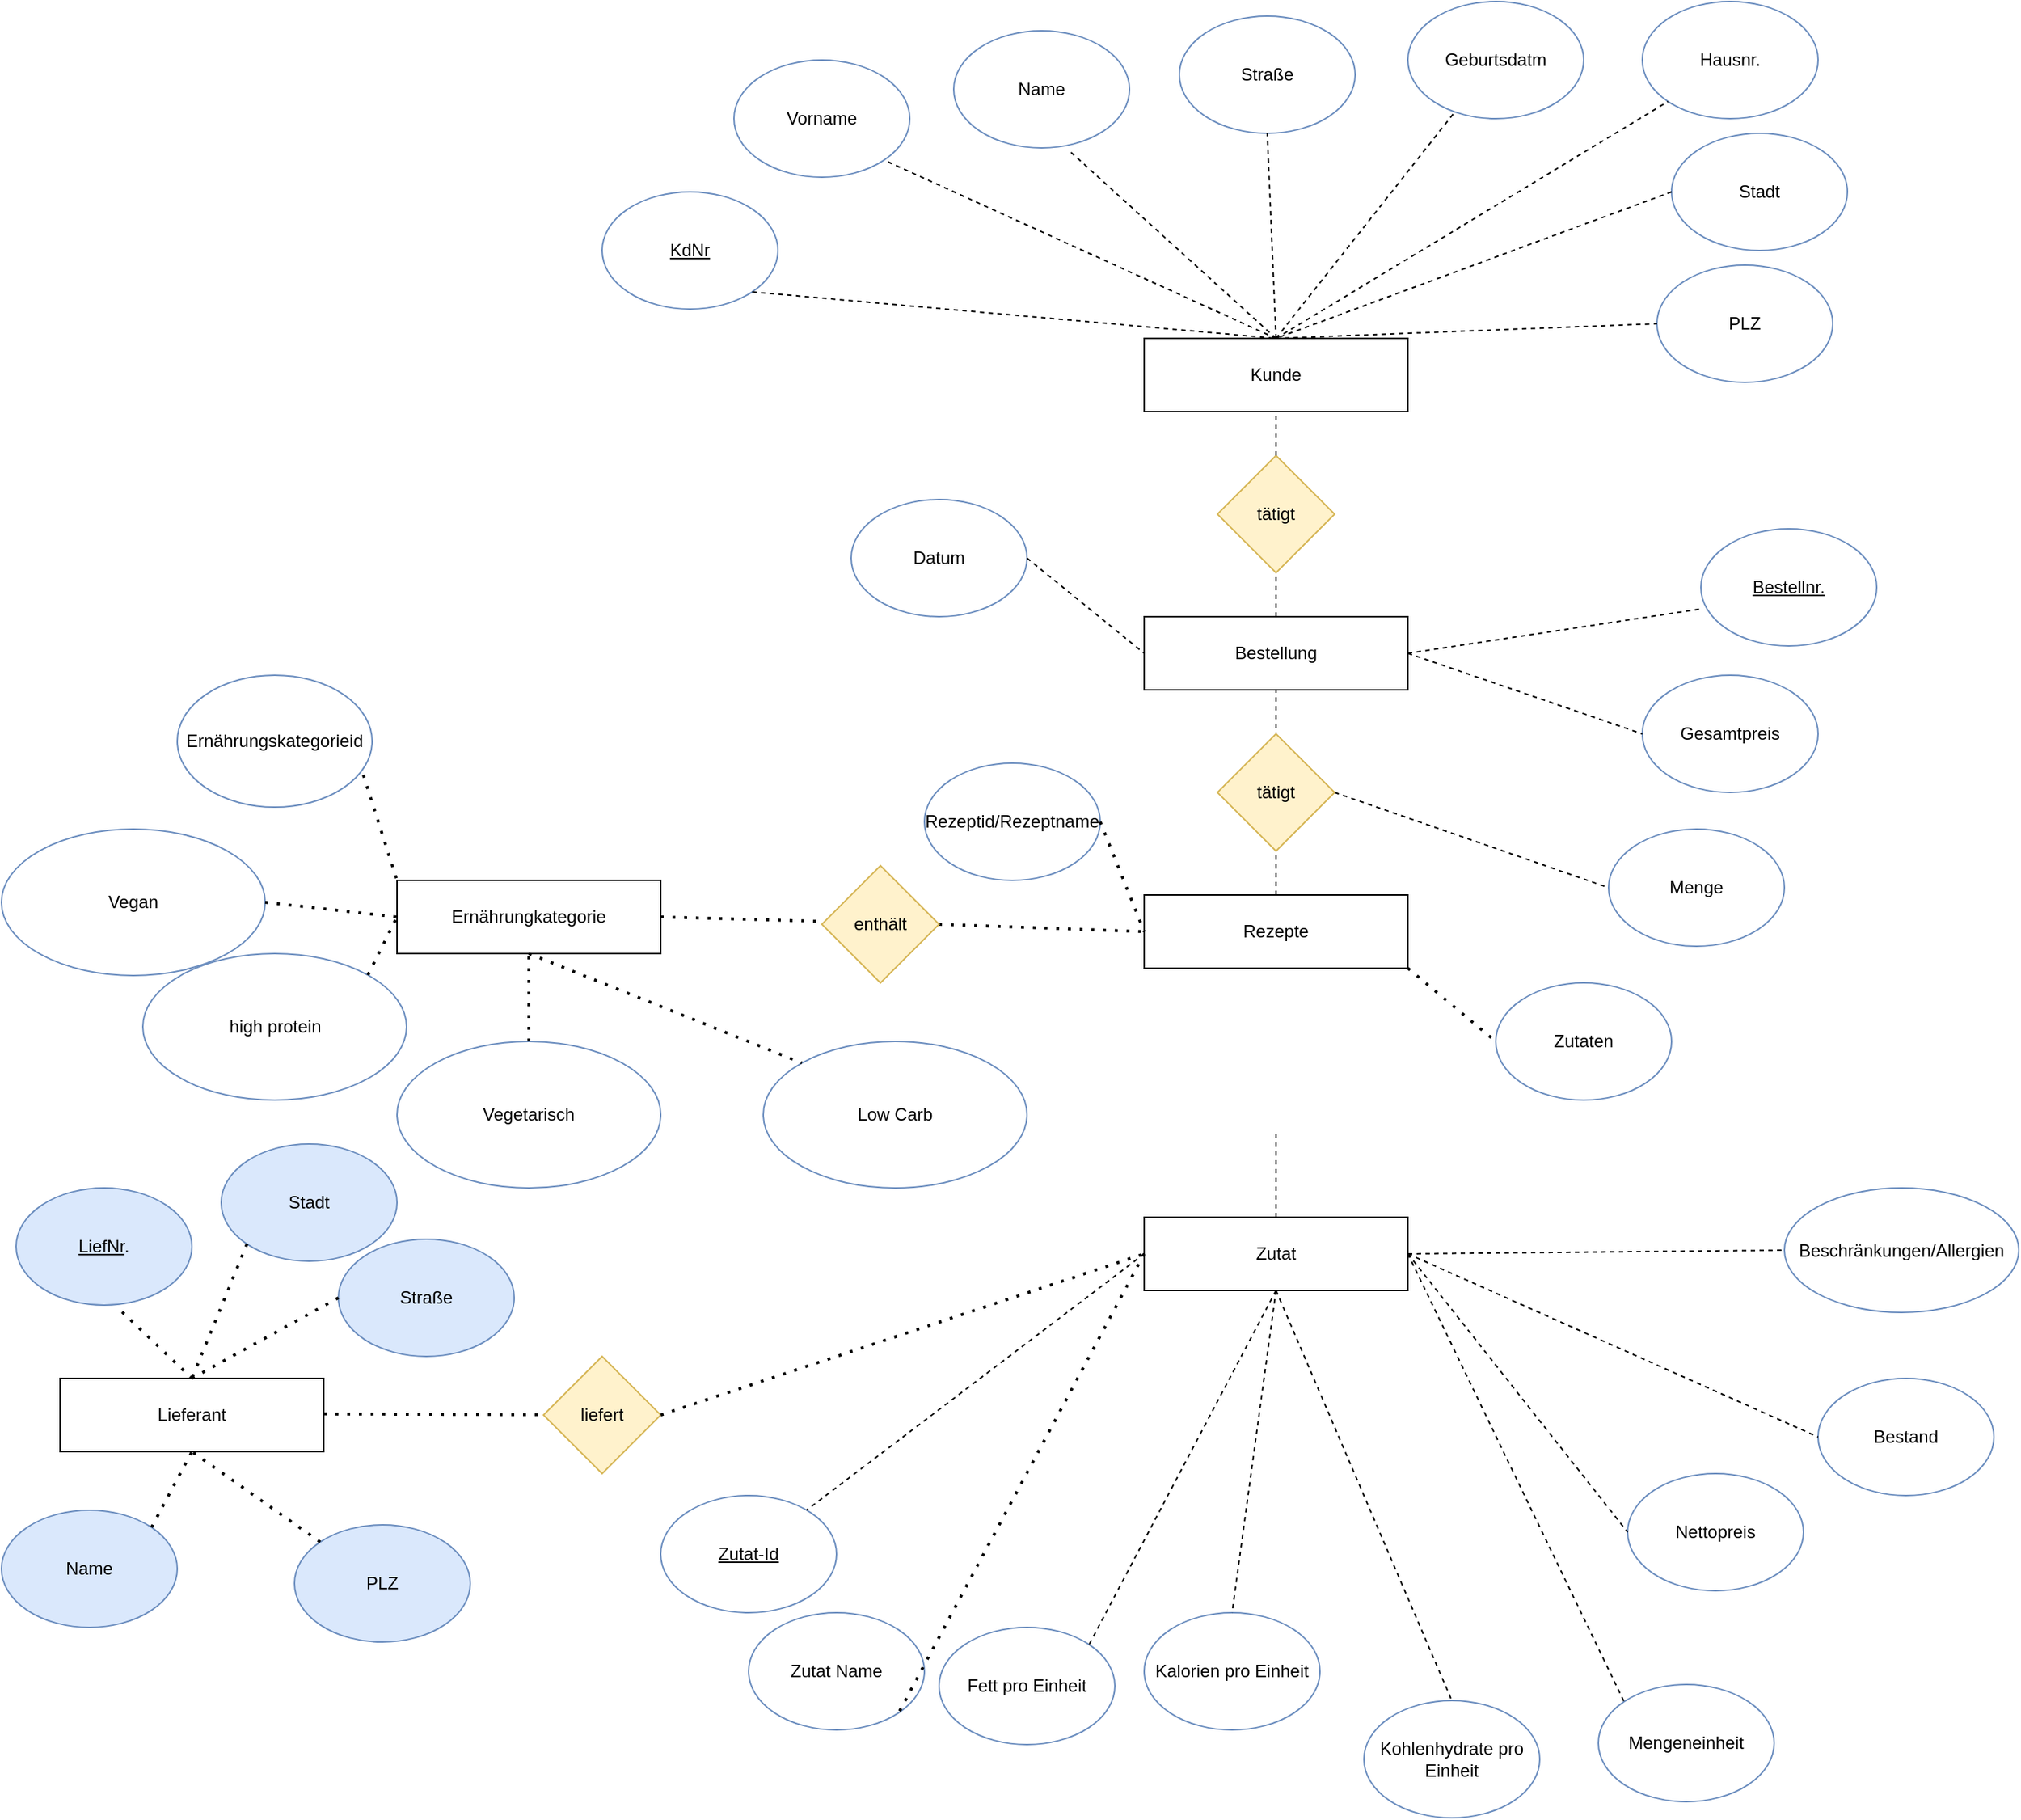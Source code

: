 <mxfile version="15.5.8" type="github">
  <diagram id="iYXTh_BV50-DcyyvD-VH" name="Page-1">
    <mxGraphModel dx="2530" dy="727" grid="1" gridSize="10" guides="1" tooltips="1" connect="1" arrows="1" fold="1" page="1" pageScale="1" pageWidth="827" pageHeight="1169" math="0" shadow="0">
      <root>
        <mxCell id="0" />
        <mxCell id="1" parent="0" />
        <mxCell id="gF4w-Wv8mVssBSiLtG0P-1" value="Kunde" style="rounded=0;whiteSpace=wrap;html=1;" parent="1" vertex="1">
          <mxGeometry x="390" y="250" width="180" height="50" as="geometry" />
        </mxCell>
        <mxCell id="gF4w-Wv8mVssBSiLtG0P-2" value="&lt;u&gt;KdNr&lt;/u&gt;" style="ellipse;whiteSpace=wrap;html=1;fillColor=none;strokeColor=#6c8ebf;" parent="1" vertex="1">
          <mxGeometry x="20" y="150" width="120" height="80" as="geometry" />
        </mxCell>
        <mxCell id="gF4w-Wv8mVssBSiLtG0P-3" value="" style="endArrow=none;dashed=1;html=1;rounded=0;entryX=0.5;entryY=0;entryDx=0;entryDy=0;exitX=1;exitY=1;exitDx=0;exitDy=0;" parent="1" source="gF4w-Wv8mVssBSiLtG0P-2" target="gF4w-Wv8mVssBSiLtG0P-1" edge="1">
          <mxGeometry width="50" height="50" relative="1" as="geometry">
            <mxPoint x="300" y="140" as="sourcePoint" />
            <mxPoint x="300" y="210" as="targetPoint" />
          </mxGeometry>
        </mxCell>
        <mxCell id="RwKmN7ryFgWnyT84SK3E-1" value="Vorname" style="ellipse;whiteSpace=wrap;html=1;fillColor=none;strokeColor=#6c8ebf;" parent="1" vertex="1">
          <mxGeometry x="110" y="60" width="120" height="80" as="geometry" />
        </mxCell>
        <mxCell id="RwKmN7ryFgWnyT84SK3E-2" value="Name" style="ellipse;whiteSpace=wrap;html=1;fillColor=none;strokeColor=#6c8ebf;" parent="1" vertex="1">
          <mxGeometry x="260" y="40" width="120" height="80" as="geometry" />
        </mxCell>
        <mxCell id="RwKmN7ryFgWnyT84SK3E-3" value="Straße" style="ellipse;whiteSpace=wrap;html=1;fillColor=none;strokeColor=#6c8ebf;" parent="1" vertex="1">
          <mxGeometry x="414" y="30" width="120" height="80" as="geometry" />
        </mxCell>
        <mxCell id="RwKmN7ryFgWnyT84SK3E-4" value="Geburtsdatm" style="ellipse;whiteSpace=wrap;html=1;fillColor=none;strokeColor=#6c8ebf;" parent="1" vertex="1">
          <mxGeometry x="570" y="20" width="120" height="80" as="geometry" />
        </mxCell>
        <mxCell id="RwKmN7ryFgWnyT84SK3E-5" value="Hausnr." style="ellipse;whiteSpace=wrap;html=1;fillColor=none;strokeColor=#6c8ebf;" parent="1" vertex="1">
          <mxGeometry x="730" y="20" width="120" height="80" as="geometry" />
        </mxCell>
        <mxCell id="RwKmN7ryFgWnyT84SK3E-6" value="PLZ" style="ellipse;whiteSpace=wrap;html=1;fillColor=none;strokeColor=#6c8ebf;" parent="1" vertex="1">
          <mxGeometry x="740" y="200" width="120" height="80" as="geometry" />
        </mxCell>
        <mxCell id="RwKmN7ryFgWnyT84SK3E-7" value="Stadt" style="ellipse;whiteSpace=wrap;html=1;fillColor=none;strokeColor=#6c8ebf;" parent="1" vertex="1">
          <mxGeometry x="750" y="110" width="120" height="80" as="geometry" />
        </mxCell>
        <mxCell id="RwKmN7ryFgWnyT84SK3E-8" value="" style="endArrow=none;dashed=1;html=1;rounded=0;entryX=1;entryY=1;entryDx=0;entryDy=0;exitX=0.5;exitY=0;exitDx=0;exitDy=0;" parent="1" source="gF4w-Wv8mVssBSiLtG0P-1" target="RwKmN7ryFgWnyT84SK3E-1" edge="1">
          <mxGeometry width="50" height="50" relative="1" as="geometry">
            <mxPoint x="400" y="220" as="sourcePoint" />
            <mxPoint x="450" y="170" as="targetPoint" />
          </mxGeometry>
        </mxCell>
        <mxCell id="RwKmN7ryFgWnyT84SK3E-9" value="" style="endArrow=none;dashed=1;html=1;rounded=0;entryX=0.652;entryY=1.017;entryDx=0;entryDy=0;exitX=0.5;exitY=0;exitDx=0;exitDy=0;entryPerimeter=0;" parent="1" source="gF4w-Wv8mVssBSiLtG0P-1" target="RwKmN7ryFgWnyT84SK3E-2" edge="1">
          <mxGeometry width="50" height="50" relative="1" as="geometry">
            <mxPoint x="537.57" y="221.72" as="sourcePoint" />
            <mxPoint x="339.996" y="110.004" as="targetPoint" />
          </mxGeometry>
        </mxCell>
        <mxCell id="RwKmN7ryFgWnyT84SK3E-10" value="" style="endArrow=none;dashed=1;html=1;rounded=0;entryX=0.5;entryY=1;entryDx=0;entryDy=0;exitX=0.5;exitY=0;exitDx=0;exitDy=0;" parent="1" source="gF4w-Wv8mVssBSiLtG0P-1" target="RwKmN7ryFgWnyT84SK3E-3" edge="1">
          <mxGeometry width="50" height="50" relative="1" as="geometry">
            <mxPoint x="470" y="230" as="sourcePoint" />
            <mxPoint x="272.426" y="158.284" as="targetPoint" />
          </mxGeometry>
        </mxCell>
        <mxCell id="RwKmN7ryFgWnyT84SK3E-11" value="" style="endArrow=none;dashed=1;html=1;rounded=0;exitX=0.5;exitY=0;exitDx=0;exitDy=0;" parent="1" source="gF4w-Wv8mVssBSiLtG0P-1" target="RwKmN7ryFgWnyT84SK3E-4" edge="1">
          <mxGeometry width="50" height="50" relative="1" as="geometry">
            <mxPoint x="510" y="250" as="sourcePoint" />
            <mxPoint x="282.426" y="168.284" as="targetPoint" />
          </mxGeometry>
        </mxCell>
        <mxCell id="RwKmN7ryFgWnyT84SK3E-12" value="" style="endArrow=none;dashed=1;html=1;rounded=0;entryX=0;entryY=1;entryDx=0;entryDy=0;" parent="1" target="RwKmN7ryFgWnyT84SK3E-5" edge="1">
          <mxGeometry width="50" height="50" relative="1" as="geometry">
            <mxPoint x="480" y="250" as="sourcePoint" />
            <mxPoint x="292.426" y="178.284" as="targetPoint" />
          </mxGeometry>
        </mxCell>
        <mxCell id="RwKmN7ryFgWnyT84SK3E-13" value="" style="endArrow=none;dashed=1;html=1;rounded=0;entryX=0.5;entryY=0;entryDx=0;entryDy=0;exitX=0;exitY=0.5;exitDx=0;exitDy=0;" parent="1" source="RwKmN7ryFgWnyT84SK3E-7" target="gF4w-Wv8mVssBSiLtG0P-1" edge="1">
          <mxGeometry width="50" height="50" relative="1" as="geometry">
            <mxPoint x="500" y="300" as="sourcePoint" />
            <mxPoint x="302.426" y="188.284" as="targetPoint" />
          </mxGeometry>
        </mxCell>
        <mxCell id="RwKmN7ryFgWnyT84SK3E-15" value="" style="endArrow=none;dashed=1;html=1;rounded=0;entryX=0;entryY=0.5;entryDx=0;entryDy=0;" parent="1" target="RwKmN7ryFgWnyT84SK3E-6" edge="1">
          <mxGeometry width="50" height="50" relative="1" as="geometry">
            <mxPoint x="480" y="250" as="sourcePoint" />
            <mxPoint x="490" y="180" as="targetPoint" />
          </mxGeometry>
        </mxCell>
        <mxCell id="RwKmN7ryFgWnyT84SK3E-18" value="tätigt" style="rhombus;whiteSpace=wrap;html=1;fillColor=#fff2cc;strokeColor=#d6b656;" parent="1" vertex="1">
          <mxGeometry x="440" y="330" width="80" height="80" as="geometry" />
        </mxCell>
        <mxCell id="RwKmN7ryFgWnyT84SK3E-20" value="" style="endArrow=none;dashed=1;html=1;rounded=0;entryX=0.5;entryY=1;entryDx=0;entryDy=0;exitX=0.5;exitY=0;exitDx=0;exitDy=0;" parent="1" source="RwKmN7ryFgWnyT84SK3E-18" target="gF4w-Wv8mVssBSiLtG0P-1" edge="1">
          <mxGeometry width="50" height="50" relative="1" as="geometry">
            <mxPoint x="400" y="360" as="sourcePoint" />
            <mxPoint x="450" y="310" as="targetPoint" />
          </mxGeometry>
        </mxCell>
        <mxCell id="RwKmN7ryFgWnyT84SK3E-22" value="Bestellung" style="rounded=0;whiteSpace=wrap;html=1;" parent="1" vertex="1">
          <mxGeometry x="390" y="440" width="180" height="50" as="geometry" />
        </mxCell>
        <mxCell id="RwKmN7ryFgWnyT84SK3E-23" value="Gesamtpreis" style="ellipse;whiteSpace=wrap;html=1;fillColor=none;strokeColor=#6c8ebf;" parent="1" vertex="1">
          <mxGeometry x="730" y="480" width="120" height="80" as="geometry" />
        </mxCell>
        <mxCell id="RwKmN7ryFgWnyT84SK3E-24" value="&lt;u&gt;Bestellnr.&lt;/u&gt;" style="ellipse;whiteSpace=wrap;html=1;fillColor=none;strokeColor=#6c8ebf;" parent="1" vertex="1">
          <mxGeometry x="770" y="380" width="120" height="80" as="geometry" />
        </mxCell>
        <mxCell id="RwKmN7ryFgWnyT84SK3E-25" value="Datum" style="ellipse;whiteSpace=wrap;html=1;fillColor=none;strokeColor=#6c8ebf;" parent="1" vertex="1">
          <mxGeometry x="190" y="360" width="120" height="80" as="geometry" />
        </mxCell>
        <mxCell id="RwKmN7ryFgWnyT84SK3E-26" value="" style="endArrow=none;dashed=1;html=1;rounded=0;entryX=0;entryY=0.5;entryDx=0;entryDy=0;exitX=1;exitY=0.5;exitDx=0;exitDy=0;" parent="1" source="RwKmN7ryFgWnyT84SK3E-25" target="RwKmN7ryFgWnyT84SK3E-22" edge="1">
          <mxGeometry width="50" height="50" relative="1" as="geometry">
            <mxPoint x="290" y="640" as="sourcePoint" />
            <mxPoint x="340" y="590" as="targetPoint" />
          </mxGeometry>
        </mxCell>
        <mxCell id="RwKmN7ryFgWnyT84SK3E-27" value="" style="endArrow=none;dashed=1;html=1;rounded=0;exitX=1;exitY=0.5;exitDx=0;exitDy=0;entryX=0.014;entryY=0.681;entryDx=0;entryDy=0;entryPerimeter=0;" parent="1" source="RwKmN7ryFgWnyT84SK3E-22" target="RwKmN7ryFgWnyT84SK3E-24" edge="1">
          <mxGeometry width="50" height="50" relative="1" as="geometry">
            <mxPoint x="620" y="560" as="sourcePoint" />
            <mxPoint x="670" y="510" as="targetPoint" />
          </mxGeometry>
        </mxCell>
        <mxCell id="RwKmN7ryFgWnyT84SK3E-28" value="" style="endArrow=none;dashed=1;html=1;rounded=0;exitX=1;exitY=0.5;exitDx=0;exitDy=0;entryX=0;entryY=0.5;entryDx=0;entryDy=0;" parent="1" source="RwKmN7ryFgWnyT84SK3E-22" target="RwKmN7ryFgWnyT84SK3E-23" edge="1">
          <mxGeometry width="50" height="50" relative="1" as="geometry">
            <mxPoint x="620" y="650" as="sourcePoint" />
            <mxPoint x="670" y="600" as="targetPoint" />
          </mxGeometry>
        </mxCell>
        <mxCell id="RwKmN7ryFgWnyT84SK3E-29" value="" style="endArrow=none;dashed=1;html=1;rounded=0;entryX=0.5;entryY=1;entryDx=0;entryDy=0;exitX=0.5;exitY=0;exitDx=0;exitDy=0;" parent="1" source="RwKmN7ryFgWnyT84SK3E-22" target="RwKmN7ryFgWnyT84SK3E-18" edge="1">
          <mxGeometry width="50" height="50" relative="1" as="geometry">
            <mxPoint x="460" y="520" as="sourcePoint" />
            <mxPoint x="510" y="470" as="targetPoint" />
          </mxGeometry>
        </mxCell>
        <mxCell id="RwKmN7ryFgWnyT84SK3E-33" value="Menge" style="ellipse;whiteSpace=wrap;html=1;fillColor=none;strokeColor=#6c8ebf;" parent="1" vertex="1">
          <mxGeometry x="707" y="585" width="120" height="80" as="geometry" />
        </mxCell>
        <mxCell id="RwKmN7ryFgWnyT84SK3E-34" value="" style="endArrow=none;dashed=1;html=1;rounded=0;exitX=1;exitY=0.5;exitDx=0;exitDy=0;entryX=0;entryY=0.5;entryDx=0;entryDy=0;" parent="1" source="3o8ierWcC-Uhl643SZl8-1" target="RwKmN7ryFgWnyT84SK3E-33" edge="1">
          <mxGeometry width="50" height="50" relative="1" as="geometry">
            <mxPoint x="590" y="770" as="sourcePoint" />
            <mxPoint x="640" y="720" as="targetPoint" />
          </mxGeometry>
        </mxCell>
        <mxCell id="RwKmN7ryFgWnyT84SK3E-35" value="" style="endArrow=none;dashed=1;html=1;rounded=0;entryX=0.5;entryY=1;entryDx=0;entryDy=0;exitX=0.5;exitY=0;exitDx=0;exitDy=0;" parent="1" source="oI25mclYty0E_CSdDh5p-29" target="RwKmN7ryFgWnyT84SK3E-22" edge="1">
          <mxGeometry width="50" height="50" relative="1" as="geometry">
            <mxPoint x="480" y="850" as="sourcePoint" />
            <mxPoint x="500" y="620" as="targetPoint" />
          </mxGeometry>
        </mxCell>
        <mxCell id="RwKmN7ryFgWnyT84SK3E-36" value="Zutat" style="rounded=0;whiteSpace=wrap;html=1;" parent="1" vertex="1">
          <mxGeometry x="390" y="850" width="180" height="50" as="geometry" />
        </mxCell>
        <mxCell id="RwKmN7ryFgWnyT84SK3E-37" value="" style="endArrow=none;dashed=1;html=1;rounded=0;entryX=0.5;entryY=1;entryDx=0;entryDy=0;exitX=0.5;exitY=0;exitDx=0;exitDy=0;" parent="1" source="RwKmN7ryFgWnyT84SK3E-36" edge="1">
          <mxGeometry width="50" height="50" relative="1" as="geometry">
            <mxPoint x="360" y="830" as="sourcePoint" />
            <mxPoint x="480" y="790" as="targetPoint" />
          </mxGeometry>
        </mxCell>
        <mxCell id="RwKmN7ryFgWnyT84SK3E-38" value="Bestand&lt;span style=&quot;color: rgba(0 , 0 , 0 , 0) ; font-family: monospace ; font-size: 0px&quot;&gt;%3CmxGraphModel%3E%3Croot%3E%3CmxCell%20id%3D%220%22%2F%3E%3CmxCell%20id%3D%221%22%20parent%3D%220%22%2F%3E%3CmxCell%20id%3D%222%22%20value%3D%22Menge%22%20style%3D%22ellipse%3BwhiteSpace%3Dwrap%3Bhtml%3D1%3B%22%20vertex%3D%221%22%20parent%3D%221%22%3E%3CmxGeometry%20x%3D%22690%22%20y%3D%22660%22%20width%3D%22120%22%20height%3D%2280%22%20as%3D%22geometry%22%2F%3E%3C%2FmxCell%3E%3C%2Froot%3E%3C%2FmxGraphModel%3E&lt;/span&gt;&lt;span style=&quot;color: rgba(0 , 0 , 0 , 0) ; font-family: monospace ; font-size: 0px&quot;&gt;%3CmxGraphModel%3E%3Croot%3E%3CmxCell%20id%3D%220%22%2F%3E%3CmxCell%20id%3D%221%22%20parent%3D%220%22%2F%3E%3CmxCell%20id%3D%222%22%20value%3D%22Menge%22%20style%3D%22ellipse%3BwhiteSpace%3Dwrap%3Bhtml%3D1%3B%22%20vertex%3D%221%22%20parent%3D%221%22%3E%3CmxGeometry%20x%3D%22690%22%20y%3D%22660%22%20width%3D%22120%22%20height%3D%2280%22%20as%3D%22geometry%22%2F%3E%3C%2FmxCell%3E%3C%2Froot%3E%3C%2FmxGraphModel%3E&lt;/span&gt;" style="ellipse;whiteSpace=wrap;html=1;fillColor=none;strokeColor=#6c8ebf;" parent="1" vertex="1">
          <mxGeometry x="850" y="960" width="120" height="80" as="geometry" />
        </mxCell>
        <mxCell id="RwKmN7ryFgWnyT84SK3E-39" value="Nettopreis&lt;span style=&quot;color: rgba(0 , 0 , 0 , 0) ; font-family: monospace ; font-size: 0px&quot;&gt;%3CmxGraphModel%3E%3Croot%3E%3CmxCell%20id%3D%220%22%2F%3E%3CmxCell%20id%3D%221%22%20parent%3D%220%22%2F%3E%3CmxCell%20id%3D%222%22%20value%3D%22Menge%22%20style%3D%22ellipse%3BwhiteSpace%3Dwrap%3Bhtml%3D1%3B%22%20vertex%3D%221%22%20parent%3D%221%22%3E%3CmxGeometry%20x%3D%22690%22%20y%3D%22660%22%20width%3D%22120%22%20height%3D%2280%22%20as%3D%22geometry%22%2F%3E%3C%2FmxCell%3E%3C%2Froot%3E%3C%2FmxGraphModel%3E&lt;/span&gt;" style="ellipse;whiteSpace=wrap;html=1;fillColor=none;strokeColor=#6c8ebf;" parent="1" vertex="1">
          <mxGeometry x="720" y="1025" width="120" height="80" as="geometry" />
        </mxCell>
        <mxCell id="RwKmN7ryFgWnyT84SK3E-40" value="Mengeneinheit" style="ellipse;whiteSpace=wrap;html=1;fillColor=none;strokeColor=#6c8ebf;" parent="1" vertex="1">
          <mxGeometry x="700" y="1169" width="120" height="80" as="geometry" />
        </mxCell>
        <mxCell id="RwKmN7ryFgWnyT84SK3E-41" value="Kohlenhydrate pro Einheit" style="ellipse;whiteSpace=wrap;html=1;fillColor=none;strokeColor=#6c8ebf;" parent="1" vertex="1">
          <mxGeometry x="540" y="1180" width="120" height="80" as="geometry" />
        </mxCell>
        <mxCell id="RwKmN7ryFgWnyT84SK3E-42" value="Kalorien pro Einheit" style="ellipse;whiteSpace=wrap;html=1;fillColor=none;strokeColor=#6c8ebf;" parent="1" vertex="1">
          <mxGeometry x="390" y="1120" width="120" height="80" as="geometry" />
        </mxCell>
        <mxCell id="RwKmN7ryFgWnyT84SK3E-43" value="Fett pro Einheit" style="ellipse;whiteSpace=wrap;html=1;fillColor=none;strokeColor=#6c8ebf;" parent="1" vertex="1">
          <mxGeometry x="250" y="1130" width="120" height="80" as="geometry" />
        </mxCell>
        <mxCell id="RwKmN7ryFgWnyT84SK3E-44" value="Zutat Name" style="ellipse;whiteSpace=wrap;html=1;fillColor=none;strokeColor=#6c8ebf;" parent="1" vertex="1">
          <mxGeometry x="120" y="1120" width="120" height="80" as="geometry" />
        </mxCell>
        <mxCell id="RwKmN7ryFgWnyT84SK3E-45" value="&lt;u&gt;Zutat-Id&lt;/u&gt;" style="ellipse;whiteSpace=wrap;html=1;fillColor=none;strokeColor=#6c8ebf;" parent="1" vertex="1">
          <mxGeometry x="60" y="1040" width="120" height="80" as="geometry" />
        </mxCell>
        <mxCell id="oI25mclYty0E_CSdDh5p-1" value="" style="endArrow=none;dashed=1;html=1;rounded=0;exitX=1;exitY=0.5;exitDx=0;exitDy=0;entryX=0;entryY=0.5;entryDx=0;entryDy=0;" parent="1" source="RwKmN7ryFgWnyT84SK3E-36" target="RwKmN7ryFgWnyT84SK3E-38" edge="1">
          <mxGeometry width="50" height="50" relative="1" as="geometry">
            <mxPoint x="530" y="760" as="sourcePoint" />
            <mxPoint x="700" y="760" as="targetPoint" />
          </mxGeometry>
        </mxCell>
        <mxCell id="oI25mclYty0E_CSdDh5p-2" value="" style="endArrow=none;dashed=1;html=1;rounded=0;exitX=1;exitY=0.5;exitDx=0;exitDy=0;entryX=0;entryY=0.5;entryDx=0;entryDy=0;" parent="1" source="RwKmN7ryFgWnyT84SK3E-36" target="RwKmN7ryFgWnyT84SK3E-39" edge="1">
          <mxGeometry width="50" height="50" relative="1" as="geometry">
            <mxPoint x="580" y="885" as="sourcePoint" />
            <mxPoint x="700" y="885" as="targetPoint" />
          </mxGeometry>
        </mxCell>
        <mxCell id="oI25mclYty0E_CSdDh5p-3" value="" style="endArrow=none;dashed=1;html=1;rounded=0;exitX=1;exitY=0.5;exitDx=0;exitDy=0;entryX=0;entryY=0;entryDx=0;entryDy=0;" parent="1" source="RwKmN7ryFgWnyT84SK3E-36" target="RwKmN7ryFgWnyT84SK3E-40" edge="1">
          <mxGeometry width="50" height="50" relative="1" as="geometry">
            <mxPoint x="590" y="895" as="sourcePoint" />
            <mxPoint x="710" y="895" as="targetPoint" />
          </mxGeometry>
        </mxCell>
        <mxCell id="oI25mclYty0E_CSdDh5p-4" value="" style="endArrow=none;dashed=1;html=1;rounded=0;entryX=0.5;entryY=0;entryDx=0;entryDy=0;" parent="1" target="RwKmN7ryFgWnyT84SK3E-41" edge="1">
          <mxGeometry width="50" height="50" relative="1" as="geometry">
            <mxPoint x="480" y="900" as="sourcePoint" />
            <mxPoint x="590" y="1060" as="targetPoint" />
          </mxGeometry>
        </mxCell>
        <mxCell id="oI25mclYty0E_CSdDh5p-5" value="" style="endArrow=none;dashed=1;html=1;dashPattern=1 3;strokeWidth=2;rounded=0;entryX=1;entryY=1;entryDx=0;entryDy=0;exitX=0;exitY=0.5;exitDx=0;exitDy=0;" parent="1" source="RwKmN7ryFgWnyT84SK3E-36" target="RwKmN7ryFgWnyT84SK3E-44" edge="1">
          <mxGeometry width="50" height="50" relative="1" as="geometry">
            <mxPoint x="330" y="860" as="sourcePoint" />
            <mxPoint x="380" y="810" as="targetPoint" />
          </mxGeometry>
        </mxCell>
        <mxCell id="oI25mclYty0E_CSdDh5p-6" value="" style="endArrow=none;dashed=1;html=1;rounded=0;exitX=0;exitY=0.5;exitDx=0;exitDy=0;" parent="1" source="RwKmN7ryFgWnyT84SK3E-36" target="RwKmN7ryFgWnyT84SK3E-45" edge="1">
          <mxGeometry width="50" height="50" relative="1" as="geometry">
            <mxPoint x="610" y="915" as="sourcePoint" />
            <mxPoint x="730" y="915" as="targetPoint" />
          </mxGeometry>
        </mxCell>
        <mxCell id="oI25mclYty0E_CSdDh5p-7" value="" style="endArrow=none;dashed=1;html=1;rounded=0;exitX=0.5;exitY=1;exitDx=0;exitDy=0;entryX=0.5;entryY=0;entryDx=0;entryDy=0;" parent="1" source="RwKmN7ryFgWnyT84SK3E-36" target="RwKmN7ryFgWnyT84SK3E-42" edge="1">
          <mxGeometry width="50" height="50" relative="1" as="geometry">
            <mxPoint x="620" y="925" as="sourcePoint" />
            <mxPoint x="480" y="1070" as="targetPoint" />
            <Array as="points" />
          </mxGeometry>
        </mxCell>
        <mxCell id="oI25mclYty0E_CSdDh5p-8" value="" style="endArrow=none;dashed=1;html=1;rounded=0;exitX=0.5;exitY=1;exitDx=0;exitDy=0;entryX=1;entryY=0;entryDx=0;entryDy=0;" parent="1" source="RwKmN7ryFgWnyT84SK3E-36" target="RwKmN7ryFgWnyT84SK3E-43" edge="1">
          <mxGeometry width="50" height="50" relative="1" as="geometry">
            <mxPoint x="630" y="935" as="sourcePoint" />
            <mxPoint x="750" y="935" as="targetPoint" />
          </mxGeometry>
        </mxCell>
        <mxCell id="oI25mclYty0E_CSdDh5p-9" value="Lieferant" style="rounded=0;whiteSpace=wrap;html=1;" parent="1" vertex="1">
          <mxGeometry x="-350" y="960" width="180" height="50" as="geometry" />
        </mxCell>
        <mxCell id="oI25mclYty0E_CSdDh5p-11" value="&lt;u&gt;LiefNr&lt;/u&gt;." style="ellipse;whiteSpace=wrap;html=1;fillColor=#dae8fc;strokeColor=#6c8ebf;" parent="1" vertex="1">
          <mxGeometry x="-380" y="830" width="120" height="80" as="geometry" />
        </mxCell>
        <mxCell id="oI25mclYty0E_CSdDh5p-12" value="Name" style="ellipse;whiteSpace=wrap;html=1;fillColor=#dae8fc;strokeColor=#6c8ebf;" parent="1" vertex="1">
          <mxGeometry x="-390" y="1050" width="120" height="80" as="geometry" />
        </mxCell>
        <mxCell id="oI25mclYty0E_CSdDh5p-13" value="PLZ" style="ellipse;whiteSpace=wrap;html=1;fillColor=#dae8fc;strokeColor=#6c8ebf;" parent="1" vertex="1">
          <mxGeometry x="-190" y="1060" width="120" height="80" as="geometry" />
        </mxCell>
        <mxCell id="oI25mclYty0E_CSdDh5p-15" value="Straße" style="ellipse;whiteSpace=wrap;html=1;fillColor=#dae8fc;strokeColor=#6c8ebf;" parent="1" vertex="1">
          <mxGeometry x="-160" y="865" width="120" height="80" as="geometry" />
        </mxCell>
        <mxCell id="oI25mclYty0E_CSdDh5p-16" value="Stadt" style="ellipse;whiteSpace=wrap;html=1;fillColor=#dae8fc;strokeColor=#6c8ebf;" parent="1" vertex="1">
          <mxGeometry x="-240" y="800" width="120" height="80" as="geometry" />
        </mxCell>
        <mxCell id="oI25mclYty0E_CSdDh5p-17" value="liefert" style="rhombus;whiteSpace=wrap;html=1;fillColor=#fff2cc;strokeColor=#d6b656;" parent="1" vertex="1">
          <mxGeometry x="-20" y="945" width="80" height="80" as="geometry" />
        </mxCell>
        <mxCell id="oI25mclYty0E_CSdDh5p-18" value="" style="endArrow=none;dashed=1;html=1;dashPattern=1 3;strokeWidth=2;rounded=0;entryX=0;entryY=0.5;entryDx=0;entryDy=0;exitX=1;exitY=0.5;exitDx=0;exitDy=0;" parent="1" source="oI25mclYty0E_CSdDh5p-17" target="RwKmN7ryFgWnyT84SK3E-36" edge="1">
          <mxGeometry width="50" height="50" relative="1" as="geometry">
            <mxPoint x="210" y="875" as="sourcePoint" />
            <mxPoint x="320" y="870" as="targetPoint" />
          </mxGeometry>
        </mxCell>
        <mxCell id="oI25mclYty0E_CSdDh5p-19" value="" style="endArrow=none;dashed=1;html=1;dashPattern=1 3;strokeWidth=2;rounded=0;exitX=1;exitY=0.5;exitDx=0;exitDy=0;" parent="1" edge="1">
          <mxGeometry width="50" height="50" relative="1" as="geometry">
            <mxPoint x="-170" y="984.29" as="sourcePoint" />
            <mxPoint x="-20" y="984.79" as="targetPoint" />
          </mxGeometry>
        </mxCell>
        <mxCell id="oI25mclYty0E_CSdDh5p-20" value="" style="endArrow=none;dashed=1;html=1;dashPattern=1 3;strokeWidth=2;rounded=0;exitX=0.603;exitY=1.058;exitDx=0;exitDy=0;exitPerimeter=0;entryX=0.5;entryY=0;entryDx=0;entryDy=0;" parent="1" source="oI25mclYty0E_CSdDh5p-11" target="oI25mclYty0E_CSdDh5p-9" edge="1">
          <mxGeometry width="50" height="50" relative="1" as="geometry">
            <mxPoint x="-300" y="970" as="sourcePoint" />
            <mxPoint x="-250" y="920" as="targetPoint" />
          </mxGeometry>
        </mxCell>
        <mxCell id="oI25mclYty0E_CSdDh5p-21" value="" style="endArrow=none;dashed=1;html=1;dashPattern=1 3;strokeWidth=2;rounded=0;exitX=0;exitY=1;exitDx=0;exitDy=0;entryX=0.5;entryY=0;entryDx=0;entryDy=0;" parent="1" source="oI25mclYty0E_CSdDh5p-16" target="oI25mclYty0E_CSdDh5p-9" edge="1">
          <mxGeometry width="50" height="50" relative="1" as="geometry">
            <mxPoint x="-297.64" y="924.64" as="sourcePoint" />
            <mxPoint x="-250" y="960" as="targetPoint" />
          </mxGeometry>
        </mxCell>
        <mxCell id="oI25mclYty0E_CSdDh5p-22" value="" style="endArrow=none;dashed=1;html=1;dashPattern=1 3;strokeWidth=2;rounded=0;exitX=0;exitY=0.5;exitDx=0;exitDy=0;entryX=0.5;entryY=0;entryDx=0;entryDy=0;" parent="1" source="oI25mclYty0E_CSdDh5p-15" target="oI25mclYty0E_CSdDh5p-9" edge="1">
          <mxGeometry width="50" height="50" relative="1" as="geometry">
            <mxPoint x="-212.426" y="878.284" as="sourcePoint" />
            <mxPoint x="-250" y="970" as="targetPoint" />
          </mxGeometry>
        </mxCell>
        <mxCell id="oI25mclYty0E_CSdDh5p-23" value="" style="endArrow=none;dashed=1;html=1;dashPattern=1 3;strokeWidth=2;rounded=0;exitX=0;exitY=0;exitDx=0;exitDy=0;entryX=0.5;entryY=1;entryDx=0;entryDy=0;" parent="1" source="oI25mclYty0E_CSdDh5p-13" target="oI25mclYty0E_CSdDh5p-9" edge="1">
          <mxGeometry width="50" height="50" relative="1" as="geometry">
            <mxPoint x="-150" y="915" as="sourcePoint" />
            <mxPoint x="-250" y="970" as="targetPoint" />
          </mxGeometry>
        </mxCell>
        <mxCell id="oI25mclYty0E_CSdDh5p-24" value="" style="endArrow=none;dashed=1;html=1;dashPattern=1 3;strokeWidth=2;rounded=0;exitX=1;exitY=0;exitDx=0;exitDy=0;" parent="1" source="oI25mclYty0E_CSdDh5p-12" edge="1">
          <mxGeometry width="50" height="50" relative="1" as="geometry">
            <mxPoint x="-162.426" y="1081.716" as="sourcePoint" />
            <mxPoint x="-260" y="1010" as="targetPoint" />
          </mxGeometry>
        </mxCell>
        <mxCell id="oI25mclYty0E_CSdDh5p-29" value="Rezepte" style="rounded=0;whiteSpace=wrap;html=1;" parent="1" vertex="1">
          <mxGeometry x="390" y="630" width="180" height="50" as="geometry" />
        </mxCell>
        <mxCell id="oI25mclYty0E_CSdDh5p-31" value="Rezeptid/Rezeptname" style="ellipse;whiteSpace=wrap;html=1;fillColor=none;strokeColor=#6c8ebf;" parent="1" vertex="1">
          <mxGeometry x="240" y="540" width="120" height="80" as="geometry" />
        </mxCell>
        <mxCell id="3o8ierWcC-Uhl643SZl8-1" value="tätigt" style="rhombus;whiteSpace=wrap;html=1;fillColor=#fff2cc;strokeColor=#d6b656;" parent="1" vertex="1">
          <mxGeometry x="440" y="520" width="80" height="80" as="geometry" />
        </mxCell>
        <mxCell id="3o8ierWcC-Uhl643SZl8-5" value="Ernährungkategorie" style="rounded=0;whiteSpace=wrap;html=1;" parent="1" vertex="1">
          <mxGeometry x="-120" y="620" width="180" height="50" as="geometry" />
        </mxCell>
        <mxCell id="3o8ierWcC-Uhl643SZl8-6" value="Ernährungskategorieid" style="ellipse;whiteSpace=wrap;html=1;fillColor=none;strokeColor=#6c8ebf;" parent="1" vertex="1">
          <mxGeometry x="-270" y="480" width="133" height="90" as="geometry" />
        </mxCell>
        <mxCell id="3o8ierWcC-Uhl643SZl8-9" value="" style="endArrow=none;dashed=1;html=1;dashPattern=1 3;strokeWidth=2;rounded=0;entryX=0;entryY=0.5;entryDx=0;entryDy=0;exitX=1;exitY=0.5;exitDx=0;exitDy=0;" parent="1" source="oI25mclYty0E_CSdDh5p-31" target="oI25mclYty0E_CSdDh5p-29" edge="1">
          <mxGeometry width="50" height="50" relative="1" as="geometry">
            <mxPoint x="350" y="740" as="sourcePoint" />
            <mxPoint x="400" y="665" as="targetPoint" />
          </mxGeometry>
        </mxCell>
        <mxCell id="3o8ierWcC-Uhl643SZl8-11" value="" style="endArrow=none;dashed=1;html=1;dashPattern=1 3;strokeWidth=2;rounded=0;entryX=0;entryY=0.5;entryDx=0;entryDy=0;exitX=1;exitY=0.5;exitDx=0;exitDy=0;" parent="1" source="3o8ierWcC-Uhl643SZl8-12" target="oI25mclYty0E_CSdDh5p-29" edge="1">
          <mxGeometry width="50" height="50" relative="1" as="geometry">
            <mxPoint x="320" y="655" as="sourcePoint" />
            <mxPoint x="420" y="685" as="targetPoint" />
          </mxGeometry>
        </mxCell>
        <mxCell id="3o8ierWcC-Uhl643SZl8-12" value="enthält" style="rhombus;whiteSpace=wrap;html=1;fillColor=#fff2cc;strokeColor=#d6b656;" parent="1" vertex="1">
          <mxGeometry x="170" y="610" width="80" height="80" as="geometry" />
        </mxCell>
        <mxCell id="3o8ierWcC-Uhl643SZl8-14" value="" style="endArrow=none;dashed=1;html=1;dashPattern=1 3;strokeWidth=2;rounded=0;exitX=1;exitY=0.5;exitDx=0;exitDy=0;" parent="1" source="3o8ierWcC-Uhl643SZl8-5" edge="1">
          <mxGeometry width="50" height="50" relative="1" as="geometry">
            <mxPoint x="110" y="647.5" as="sourcePoint" />
            <mxPoint x="170" y="648" as="targetPoint" />
          </mxGeometry>
        </mxCell>
        <mxCell id="3o8ierWcC-Uhl643SZl8-15" value="" style="endArrow=none;dashed=1;html=1;dashPattern=1 3;strokeWidth=2;rounded=0;exitX=0.955;exitY=0.756;exitDx=0;exitDy=0;exitPerimeter=0;entryX=0;entryY=0;entryDx=0;entryDy=0;" parent="1" source="3o8ierWcC-Uhl643SZl8-6" target="3o8ierWcC-Uhl643SZl8-5" edge="1">
          <mxGeometry width="50" height="50" relative="1" as="geometry">
            <mxPoint x="-100" y="557" as="sourcePoint" />
            <mxPoint x="10" y="560" as="targetPoint" />
          </mxGeometry>
        </mxCell>
        <mxCell id="lAoiAKrzLgGpEjyM6EpF-1" value="Beschränkungen/Allergien" style="ellipse;whiteSpace=wrap;html=1;fillColor=none;strokeColor=#6c8ebf;" parent="1" vertex="1">
          <mxGeometry x="827" y="830" width="160" height="85" as="geometry" />
        </mxCell>
        <mxCell id="lAoiAKrzLgGpEjyM6EpF-2" value="" style="endArrow=none;dashed=1;html=1;rounded=0;exitX=1;exitY=0.5;exitDx=0;exitDy=0;entryX=0;entryY=0.5;entryDx=0;entryDy=0;" parent="1" source="RwKmN7ryFgWnyT84SK3E-36" target="lAoiAKrzLgGpEjyM6EpF-1" edge="1">
          <mxGeometry width="50" height="50" relative="1" as="geometry">
            <mxPoint x="610" y="860" as="sourcePoint" />
            <mxPoint x="890" y="985" as="targetPoint" />
          </mxGeometry>
        </mxCell>
        <mxCell id="lAoiAKrzLgGpEjyM6EpF-3" value="Vegan&lt;span style=&quot;color: rgba(0 , 0 , 0 , 0) ; font-family: monospace ; font-size: 0px&quot;&gt;%3CmxGraphModel%3E%3Croot%3E%3CmxCell%20id%3D%220%22%2F%3E%3CmxCell%20id%3D%221%22%20parent%3D%220%22%2F%3E%3CmxCell%20id%3D%222%22%20value%3D%22Ern%C3%A4hrungskategorienname%22%20style%3D%22ellipse%3BwhiteSpace%3Dwrap%3Bhtml%3D1%3BfillColor%3Dnone%3BstrokeColor%3D%236c8ebf%3B%22%20vertex%3D%221%22%20parent%3D%221%22%3E%3CmxGeometry%20x%3D%22-60%22%20y%3D%22470%22%20width%3D%22180%22%20height%3D%22100%22%20as%3D%22geometry%22%2F%3E%3C%2FmxCell%3E%3C%2Froot%3E%3C%2FmxGraphModel%3E&lt;/span&gt;" style="ellipse;whiteSpace=wrap;html=1;fillColor=none;strokeColor=#6c8ebf;" parent="1" vertex="1">
          <mxGeometry x="-390" y="585" width="180" height="100" as="geometry" />
        </mxCell>
        <mxCell id="lAoiAKrzLgGpEjyM6EpF-4" value="Vegetarisch" style="ellipse;whiteSpace=wrap;html=1;fillColor=none;strokeColor=#6c8ebf;" parent="1" vertex="1">
          <mxGeometry x="-120" y="730" width="180" height="100" as="geometry" />
        </mxCell>
        <mxCell id="lAoiAKrzLgGpEjyM6EpF-5" value="Low Carb" style="ellipse;whiteSpace=wrap;html=1;fillColor=none;strokeColor=#6c8ebf;" parent="1" vertex="1">
          <mxGeometry x="130" y="730" width="180" height="100" as="geometry" />
        </mxCell>
        <mxCell id="lAoiAKrzLgGpEjyM6EpF-6" value="high protein" style="ellipse;whiteSpace=wrap;html=1;fillColor=none;strokeColor=#6c8ebf;" parent="1" vertex="1">
          <mxGeometry x="-293.5" y="670" width="180" height="100" as="geometry" />
        </mxCell>
        <mxCell id="lAoiAKrzLgGpEjyM6EpF-7" value="" style="endArrow=none;dashed=1;html=1;dashPattern=1 3;strokeWidth=2;rounded=0;exitX=1;exitY=0.5;exitDx=0;exitDy=0;entryX=0;entryY=0.5;entryDx=0;entryDy=0;" parent="1" source="lAoiAKrzLgGpEjyM6EpF-3" target="3o8ierWcC-Uhl643SZl8-5" edge="1">
          <mxGeometry width="50" height="50" relative="1" as="geometry">
            <mxPoint x="-132.985" y="558.04" as="sourcePoint" />
            <mxPoint x="-110" y="630" as="targetPoint" />
          </mxGeometry>
        </mxCell>
        <mxCell id="lAoiAKrzLgGpEjyM6EpF-8" value="" style="endArrow=none;dashed=1;html=1;dashPattern=1 3;strokeWidth=2;rounded=0;exitX=1;exitY=0;exitDx=0;exitDy=0;entryX=0;entryY=0.5;entryDx=0;entryDy=0;" parent="1" source="lAoiAKrzLgGpEjyM6EpF-6" target="3o8ierWcC-Uhl643SZl8-5" edge="1">
          <mxGeometry width="50" height="50" relative="1" as="geometry">
            <mxPoint x="-122.985" y="568.04" as="sourcePoint" />
            <mxPoint x="-100" y="640" as="targetPoint" />
          </mxGeometry>
        </mxCell>
        <mxCell id="lAoiAKrzLgGpEjyM6EpF-9" value="" style="endArrow=none;dashed=1;html=1;dashPattern=1 3;strokeWidth=2;rounded=0;exitX=0.5;exitY=0;exitDx=0;exitDy=0;entryX=0.5;entryY=1;entryDx=0;entryDy=0;" parent="1" source="lAoiAKrzLgGpEjyM6EpF-4" target="3o8ierWcC-Uhl643SZl8-5" edge="1">
          <mxGeometry width="50" height="50" relative="1" as="geometry">
            <mxPoint x="-112.985" y="578.04" as="sourcePoint" />
            <mxPoint x="-30" y="680" as="targetPoint" />
          </mxGeometry>
        </mxCell>
        <mxCell id="lAoiAKrzLgGpEjyM6EpF-10" value="" style="endArrow=none;dashed=1;html=1;dashPattern=1 3;strokeWidth=2;rounded=0;exitX=0.5;exitY=1;exitDx=0;exitDy=0;entryX=0;entryY=0;entryDx=0;entryDy=0;" parent="1" source="3o8ierWcC-Uhl643SZl8-5" target="lAoiAKrzLgGpEjyM6EpF-5" edge="1">
          <mxGeometry width="50" height="50" relative="1" as="geometry">
            <mxPoint x="-102.985" y="588.04" as="sourcePoint" />
            <mxPoint x="-80" y="660" as="targetPoint" />
          </mxGeometry>
        </mxCell>
        <mxCell id="XvA6VlhoWbFpO4MBndmj-1" value="Zutaten" style="ellipse;whiteSpace=wrap;html=1;fillColor=none;strokeColor=#6c8ebf;" vertex="1" parent="1">
          <mxGeometry x="630" y="690" width="120" height="80" as="geometry" />
        </mxCell>
        <mxCell id="XvA6VlhoWbFpO4MBndmj-2" value="" style="endArrow=none;dashed=1;html=1;dashPattern=1 3;strokeWidth=2;rounded=0;entryX=0;entryY=0.5;entryDx=0;entryDy=0;exitX=1;exitY=1;exitDx=0;exitDy=0;" edge="1" parent="1" source="oI25mclYty0E_CSdDh5p-29" target="XvA6VlhoWbFpO4MBndmj-1">
          <mxGeometry width="50" height="50" relative="1" as="geometry">
            <mxPoint x="370" y="590" as="sourcePoint" />
            <mxPoint x="400" y="665" as="targetPoint" />
          </mxGeometry>
        </mxCell>
      </root>
    </mxGraphModel>
  </diagram>
</mxfile>
